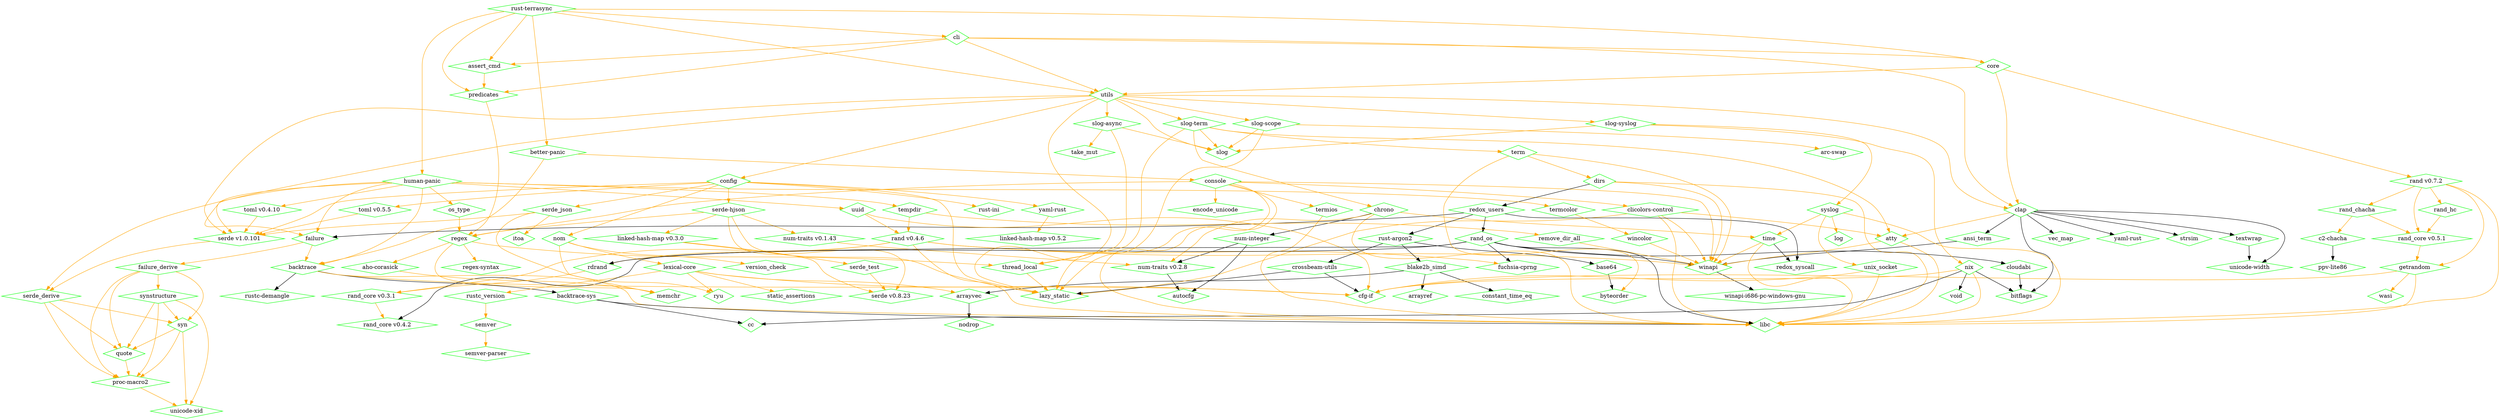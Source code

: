 digraph dependencies {
N0[label="rust-terrasync",shape=diamond,color=green];
	N1[label="memchr",shape=diamond,color=green];
	N2[label="ansi_term",shape=diamond,color=green];
	N3[label="winapi",shape=diamond,color=green];
	N4[label="arc-swap",shape=diamond,color=green];
	N5[label="arrayref",shape=diamond,color=green];
	N6[label="arrayvec",shape=diamond,color=green];
	N7[label="nodrop",shape=diamond,color=green];
	N8[label="assert_cmd",shape=diamond,color=green];
	N9[label="predicates",shape=diamond,color=green];
	N10[label="atty",shape=diamond,color=green];
	N11[label="libc",shape=diamond,color=green];
	N12[label="autocfg",shape=diamond,color=green];
	N13[label="backtrace",shape=diamond,color=green];
	N14[label="backtrace-sys",shape=diamond,color=green];
	N15[label="cfg-if",shape=diamond,color=green];
	N16[label="rustc-demangle",shape=diamond,color=green];
	N17[label="cc",shape=diamond,color=green];
	N18[label="base64",shape=diamond,color=green];
	N19[label="byteorder",shape=diamond,color=green];
	N20[label="better-panic",shape=diamond,color=green];
	N21[label="console",shape=diamond,color=green];
	N22[label="bitflags",shape=diamond,color=green];
	N23[label="blake2b_simd",shape=diamond,color=green];
	N24[label="constant_time_eq",shape=diamond,color=green];
	N25[label="c2-chacha",shape=diamond,color=green];
	N26[label="ppv-lite86",shape=diamond,color=green];
	N27[label="chrono",shape=diamond,color=green];
	N28[label="num-integer",shape=diamond,color=green];
	N29[label="num-traits v0.2.8",shape=diamond,color=green];
	N30[label="time",shape=diamond,color=green];
	N31[label="clap",shape=diamond,color=green];
	N32[label="strsim",shape=diamond,color=green];
	N33[label="textwrap",shape=diamond,color=green];
	N34[label="unicode-width",shape=diamond,color=green];
	N35[label="vec_map",shape=diamond,color=green];
	N36[label="yaml-rust",shape=diamond,color=green];
	N37[label="cli",shape=diamond,color=green];
	N38[label="core",shape=diamond,color=green];
	N39[label="utils",shape=diamond,color=green];
	N40[label="clicolors-control",shape=diamond,color=green];
	N41[label="lazy_static",shape=diamond,color=green];
	N42[label="cloudabi",shape=diamond,color=green];
	N43[label="config",shape=diamond,color=green];
	N44[label="nom",shape=diamond,color=green];
	N45[label="rust-ini",shape=diamond,color=green];
	N46[label="serde v1.0.101",shape=diamond,color=green];
	N47[label="serde-hjson",shape=diamond,color=green];
	N48[label="serde_json",shape=diamond,color=green];
	N49[label="toml v0.5.5",shape=diamond,color=green];
	N50[label="yaml-rust",shape=diamond,color=green];
	N51[label="encode_unicode",shape=diamond,color=green];
	N52[label="regex",shape=diamond,color=green];
	N53[label="termios",shape=diamond,color=green];
	N54[label="rand v0.7.2",shape=diamond,color=green];
	N55[label="crossbeam-utils",shape=diamond,color=green];
	N56[label="dirs",shape=diamond,color=green];
	N57[label="redox_users",shape=diamond,color=green];
	N58[label="failure",shape=diamond,color=green];
	N59[label="failure_derive",shape=diamond,color=green];
	N60[label="proc-macro2",shape=diamond,color=green];
	N61[label="quote",shape=diamond,color=green];
	N62[label="syn",shape=diamond,color=green];
	N63[label="synstructure",shape=diamond,color=green];
	N64[label="fuchsia-cprng",shape=diamond,color=green];
	N65[label="getrandom",shape=diamond,color=green];
	N66[label="wasi",shape=diamond,color=green];
	N67[label="human-panic",shape=diamond,color=green];
	N68[label="os_type",shape=diamond,color=green];
	N69[label="serde_derive",shape=diamond,color=green];
	N70[label="tempdir",shape=diamond,color=green];
	N71[label="termcolor",shape=diamond,color=green];
	N72[label="toml v0.4.10",shape=diamond,color=green];
	N73[label="uuid",shape=diamond,color=green];
	N74[label="itoa",shape=diamond,color=green];
	N75[label="lexical-core",shape=diamond,color=green];
	N76[label="rustc_version",shape=diamond,color=green];
	N77[label="ryu",shape=diamond,color=green];
	N78[label="static_assertions",shape=diamond,color=green];
	N79[label="linked-hash-map v0.3.0",shape=diamond,color=green];
	N80[label="serde v0.8.23",shape=diamond,color=green];
	N81[label="serde_test",shape=diamond,color=green];
	N82[label="linked-hash-map v0.5.2",shape=diamond,color=green];
	N83[label="log",shape=diamond,color=green];
	N84[label="nix",shape=diamond,color=green];
	N85[label="void",shape=diamond,color=green];
	N86[label="version_check",shape=diamond,color=green];
	N87[label="num-traits v0.1.43",shape=diamond,color=green];
	N88[label="unicode-xid",shape=diamond,color=green];
	N89[label="rand v0.4.6",shape=diamond,color=green];
	N90[label="rand_core v0.3.1",shape=diamond,color=green];
	N91[label="rdrand",shape=diamond,color=green];
	N92[label="rand_chacha",shape=diamond,color=green];
	N93[label="rand_core v0.5.1",shape=diamond,color=green];
	N94[label="rand_hc",shape=diamond,color=green];
	N95[label="rand_core v0.4.2",shape=diamond,color=green];
	N96[label="rand_os",shape=diamond,color=green];
	N97[label="redox_syscall",shape=diamond,color=green];
	N98[label="rust-argon2",shape=diamond,color=green];
	N99[label="regex-syntax",shape=diamond,color=green];
	N100[label="thread_local",shape=diamond,color=green];
	N101[label="remove_dir_all",shape=diamond,color=green];
	N102[label="aho-corasick",shape=diamond,color=green];
	N103[label="semver",shape=diamond,color=green];
	N104[label="semver-parser",shape=diamond,color=green];
	N105[label="slog",shape=diamond,color=green];
	N106[label="slog-async",shape=diamond,color=green];
	N107[label="take_mut",shape=diamond,color=green];
	N108[label="slog-scope",shape=diamond,color=green];
	N109[label="slog-syslog",shape=diamond,color=green];
	N110[label="syslog",shape=diamond,color=green];
	N111[label="slog-term",shape=diamond,color=green];
	N112[label="term",shape=diamond,color=green];
	N113[label="unix_socket",shape=diamond,color=green];
	N114[label="wincolor",shape=diamond,color=green];
	N115[label="winapi-i686-pc-windows-gnu",shape=diamond,color=green];
	N0 -> N8[label="",color=orange];
	N0 -> N9[label="",color=orange];
	N0 -> N20[label="",color=orange];
	N0 -> N37[label="",color=orange];
	N0 -> N38[label="",color=orange];
	N0 -> N39[label="",color=orange];
	N0 -> N67[label="",color=orange];
	N2 -> N3[label=""];
	N3 -> N115[label=""];
	N6 -> N7[label=""];
	N8 -> N9[label="",color=orange];
	N9 -> N52[label="",color=orange];
	N10 -> N3[label="",color=orange];
	N10 -> N11[label="",color=orange];
	N13 -> N11[label="",color=orange];
	N13 -> N14[label=""];
	N13 -> N15[label="",color=orange];
	N13 -> N16[label=""];
	N14 -> N11[label=""];
	N14 -> N17[label=""];
	N18 -> N19[label=""];
	N20 -> N13[label="",color=orange];
	N20 -> N21[label="",color=orange];
	N21 -> N3[label="",color=orange];
	N21 -> N11[label="",color=orange];
	N21 -> N40[label="",color=orange];
	N21 -> N41[label="",color=orange];
	N21 -> N51[label="",color=orange];
	N21 -> N52[label="",color=orange];
	N21 -> N53[label="",color=orange];
	N23 -> N5[label=""];
	N23 -> N6[label=""];
	N23 -> N24[label=""];
	N25 -> N26[label=""];
	N27 -> N11[label="",color=orange];
	N27 -> N28[label=""];
	N27 -> N29[label="",color=orange];
	N27 -> N30[label="",color=orange];
	N28 -> N12[label=""];
	N28 -> N29[label=""];
	N29 -> N12[label=""];
	N30 -> N3[label="",color=orange];
	N30 -> N11[label="",color=orange];
	N30 -> N97[label=""];
	N31 -> N2[label=""];
	N31 -> N10[label="",color=orange];
	N31 -> N22[label=""];
	N31 -> N32[label=""];
	N31 -> N33[label=""];
	N31 -> N34[label=""];
	N31 -> N35[label=""];
	N31 -> N36[label=""];
	N33 -> N34[label=""];
	N37 -> N8[label="",color=orange];
	N37 -> N9[label="",color=orange];
	N37 -> N31[label="",color=orange];
	N37 -> N38[label="",color=orange];
	N37 -> N39[label="",color=orange];
	N38 -> N31[label="",color=orange];
	N38 -> N39[label="",color=orange];
	N38 -> N54[label="",color=orange];
	N39 -> N31[label="",color=orange];
	N39 -> N41[label="",color=orange];
	N39 -> N43[label="",color=orange];
	N39 -> N46[label="",color=orange];
	N39 -> N58[label="",color=orange];
	N39 -> N105[label="",color=orange];
	N39 -> N106[label="",color=orange];
	N39 -> N108[label="",color=orange];
	N39 -> N109[label="",color=orange];
	N39 -> N111[label="",color=orange];
	N40 -> N3[label="",color=orange];
	N40 -> N10[label="",color=orange];
	N40 -> N11[label="",color=orange];
	N40 -> N41[label="",color=orange];
	N42 -> N22[label=""];
	N43 -> N41[label="",color=orange];
	N43 -> N44[label="",color=orange];
	N43 -> N45[label="",color=orange];
	N43 -> N46[label="",color=orange];
	N43 -> N47[label="",color=orange];
	N43 -> N48[label="",color=orange];
	N43 -> N49[label="",color=orange];
	N43 -> N50[label="",color=orange];
	N44 -> N1[label="",color=orange];
	N44 -> N75[label="",color=orange];
	N44 -> N86[label="",color=orange];
	N46 -> N69[label="",color=orange];
	N47 -> N41[label="",color=orange];
	N47 -> N52[label="",color=orange];
	N47 -> N79[label="",color=orange];
	N47 -> N80[label="",color=orange];
	N47 -> N87[label="",color=orange];
	N48 -> N46[label="",color=orange];
	N48 -> N74[label="",color=orange];
	N48 -> N77[label="",color=orange];
	N49 -> N46[label="",color=orange];
	N50 -> N82[label="",color=orange];
	N52 -> N1[label="",color=orange];
	N52 -> N99[label="",color=orange];
	N52 -> N100[label="",color=orange];
	N52 -> N102[label="",color=orange];
	N53 -> N11[label="",color=orange];
	N54 -> N11[label="",color=orange];
	N54 -> N65[label="",color=orange];
	N54 -> N92[label="",color=orange];
	N54 -> N93[label="",color=orange];
	N54 -> N94[label="",color=orange];
	N55 -> N15[label=""];
	N55 -> N41[label=""];
	N56 -> N3[label="",color=orange];
	N56 -> N11[label="",color=orange];
	N56 -> N57[label=""];
	N57 -> N58[label=""];
	N57 -> N96[label=""];
	N57 -> N97[label=""];
	N57 -> N98[label=""];
	N58 -> N13[label="",color=orange];
	N58 -> N59[label="",color=orange];
	N59 -> N60[label="",color=orange];
	N59 -> N61[label="",color=orange];
	N59 -> N62[label="",color=orange];
	N59 -> N63[label="",color=orange];
	N60 -> N88[label="",color=orange];
	N61 -> N60[label="",color=orange];
	N62 -> N60[label="",color=orange];
	N62 -> N61[label="",color=orange];
	N62 -> N88[label="",color=orange];
	N63 -> N60[label="",color=orange];
	N63 -> N61[label="",color=orange];
	N63 -> N62[label="",color=orange];
	N63 -> N88[label="",color=orange];
	N65 -> N11[label="",color=orange];
	N65 -> N15[label="",color=orange];
	N65 -> N66[label="",color=orange];
	N67 -> N13[label="",color=orange];
	N67 -> N46[label="",color=orange];
	N67 -> N58[label="",color=orange];
	N67 -> N68[label="",color=orange];
	N67 -> N69[label="",color=orange];
	N67 -> N70[label="",color=orange];
	N67 -> N71[label="",color=orange];
	N67 -> N72[label="",color=orange];
	N67 -> N73[label="",color=orange];
	N68 -> N52[label="",color=orange];
	N69 -> N60[label="",color=orange];
	N69 -> N61[label="",color=orange];
	N69 -> N62[label="",color=orange];
	N70 -> N89[label="",color=orange];
	N70 -> N101[label="",color=orange];
	N71 -> N114[label="",color=orange];
	N72 -> N46[label="",color=orange];
	N73 -> N15[label="",color=orange];
	N73 -> N89[label="",color=orange];
	N75 -> N6[label="",color=orange];
	N75 -> N15[label="",color=orange];
	N75 -> N76[label="",color=orange];
	N75 -> N77[label="",color=orange];
	N75 -> N78[label="",color=orange];
	N76 -> N103[label="",color=orange];
	N79 -> N80[label="",color=orange];
	N79 -> N81[label="",color=orange];
	N81 -> N80[label="",color=orange];
	N84 -> N11[label="",color=orange];
	N84 -> N15[label="",color=orange];
	N84 -> N17[label=""];
	N84 -> N22[label=""];
	N84 -> N85[label=""];
	N87 -> N29[label="",color=orange];
	N89 -> N3[label="",color=orange];
	N89 -> N11[label="",color=orange];
	N89 -> N64[label="",color=orange];
	N89 -> N90[label="",color=orange];
	N89 -> N91[label="",color=orange];
	N90 -> N95[label="",color=orange];
	N91 -> N90[label="",color=orange];
	N92 -> N25[label="",color=orange];
	N92 -> N93[label="",color=orange];
	N93 -> N65[label="",color=orange];
	N94 -> N93[label="",color=orange];
	N96 -> N3[label=""];
	N96 -> N11[label=""];
	N96 -> N42[label=""];
	N96 -> N64[label=""];
	N96 -> N91[label=""];
	N96 -> N95[label=""];
	N98 -> N18[label=""];
	N98 -> N23[label=""];
	N98 -> N55[label=""];
	N100 -> N41[label="",color=orange];
	N101 -> N3[label="",color=orange];
	N102 -> N1[label="",color=orange];
	N103 -> N104[label="",color=orange];
	N106 -> N100[label="",color=orange];
	N106 -> N105[label="",color=orange];
	N106 -> N107[label="",color=orange];
	N108 -> N4[label="",color=orange];
	N108 -> N41[label="",color=orange];
	N108 -> N105[label="",color=orange];
	N109 -> N84[label="",color=orange];
	N109 -> N105[label="",color=orange];
	N109 -> N110[label="",color=orange];
	N110 -> N11[label="",color=orange];
	N110 -> N30[label="",color=orange];
	N110 -> N83[label="",color=orange];
	N110 -> N113[label="",color=orange];
	N111 -> N10[label="",color=orange];
	N111 -> N27[label="",color=orange];
	N111 -> N100[label="",color=orange];
	N111 -> N105[label="",color=orange];
	N111 -> N112[label="",color=orange];
	N112 -> N3[label="",color=orange];
	N112 -> N19[label="",color=orange];
	N112 -> N56[label="",color=orange];
	N113 -> N11[label="",color=orange];
	N113 -> N15[label="",color=orange];
	N114 -> N3[label="",color=orange];
}
